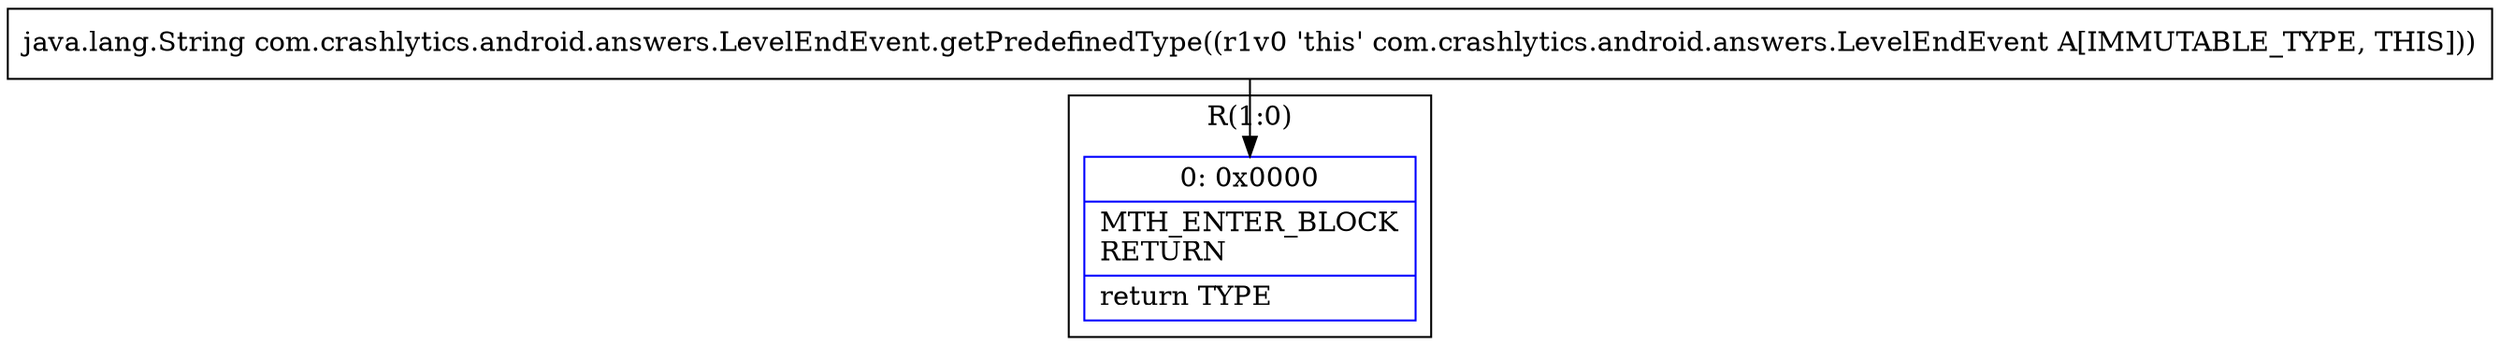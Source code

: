 digraph "CFG forcom.crashlytics.android.answers.LevelEndEvent.getPredefinedType()Ljava\/lang\/String;" {
subgraph cluster_Region_1096921991 {
label = "R(1:0)";
node [shape=record,color=blue];
Node_0 [shape=record,label="{0\:\ 0x0000|MTH_ENTER_BLOCK\lRETURN\l|return TYPE\l}"];
}
MethodNode[shape=record,label="{java.lang.String com.crashlytics.android.answers.LevelEndEvent.getPredefinedType((r1v0 'this' com.crashlytics.android.answers.LevelEndEvent A[IMMUTABLE_TYPE, THIS])) }"];
MethodNode -> Node_0;
}


